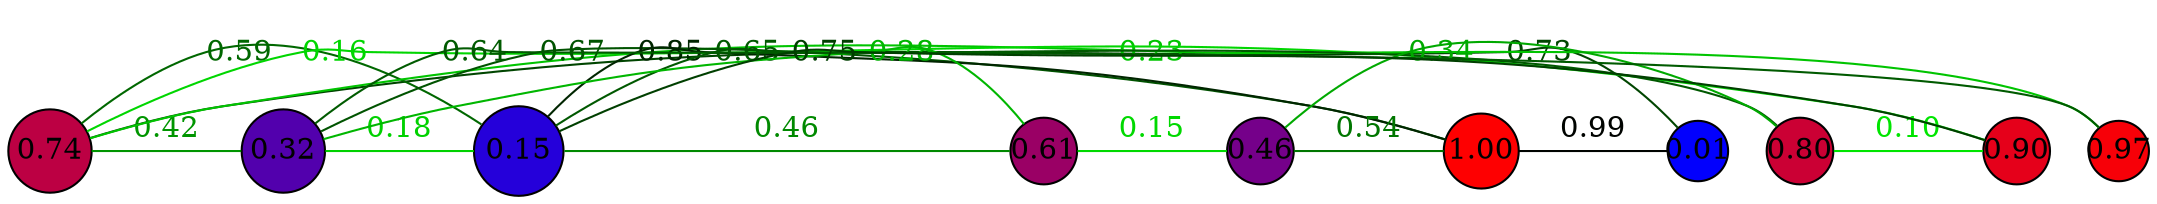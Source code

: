 graph G {
    splines=true;
    overlap=false;
    sep="1.0";
    edge [minlen=2, constraint=false];
    0 [label="0.74", style=filled, fillcolor="#bc0043", width=0.55, height=0.55, fixedsize=true, shape=circle];
    1 [label="1.00", style=filled, fillcolor="#fe0001", width=0.50, height=0.50, fixedsize=true, shape=circle];
    2 [label="0.80", style=filled, fillcolor="#cb0034", width=0.45, height=0.45, fixedsize=true, shape=circle];
    3 [label="0.32", style=filled, fillcolor="#5200ad", width=0.55, height=0.55, fixedsize=true, shape=circle];
    4 [label="0.01", style=filled, fillcolor="#0200fd", width=0.40, height=0.40, fixedsize=true, shape=circle];
    5 [label="0.15", style=filled, fillcolor="#2500da", width=0.60, height=0.60, fixedsize=true, shape=circle];
    6 [label="0.61", style=filled, fillcolor="#9a0065", width=0.45, height=0.45, fixedsize=true, shape=circle];
    7 [label="0.97", style=filled, fillcolor="#f70008", width=0.40, height=0.40, fixedsize=true, shape=circle];
    8 [label="0.90", style=filled, fillcolor="#e5001a", width=0.45, height=0.45, fixedsize=true, shape=circle];
    9 [label="0.46", style=filled, fillcolor="#75008a", width=0.45, height=0.45, fixedsize=true, shape=circle];
    0 -- 3 [weight=0.42, color="#009500", fontcolor="#009500", label="0.42"];
    0 -- 4 [weight=0.73, color="#004500", fontcolor="#004500", label="0.73"];
    0 -- 5 [weight=0.59, color="#006700", fontcolor="#006700", label="0.59"];
    0 -- 7 [weight=0.23, color="#00c400", fontcolor="#00c400", label="0.23"];
    0 -- 8 [weight=0.16, color="#00d600", fontcolor="#00d600", label="0.16"];
    1 -- 3 [weight=0.67, color="#005300", fontcolor="#005300", label="0.67"];
    1 -- 4 [weight=0.99, color="#000300", fontcolor="#000300", label="0.99"];
    1 -- 5 [weight=0.85, color="#002500", fontcolor="#002500", label="0.85"];
    1 -- 9 [weight=0.54, color="#007600", fontcolor="#007600", label="0.54"];
    2 -- 5 [weight=0.65, color="#005800", fontcolor="#005800", label="0.65"];
    2 -- 8 [weight=0.10, color="#00e500", fontcolor="#00e500", label="0.10"];
    2 -- 9 [weight=0.34, color="#00a900", fontcolor="#00a900", label="0.34"];
    3 -- 5 [weight=0.18, color="#00d100", fontcolor="#00d100", label="0.18"];
    3 -- 6 [weight=0.28, color="#00b600", fontcolor="#00b600", label="0.28"];
    3 -- 7 [weight=0.64, color="#005a00", fontcolor="#005a00", label="0.64"];
    5 -- 6 [weight=0.46, color="#008900", fontcolor="#008900", label="0.46"];
    5 -- 8 [weight=0.75, color="#003f00", fontcolor="#003f00", label="0.75"];
    6 -- 9 [weight=0.15, color="#00d900", fontcolor="#00d900", label="0.15"];
}
